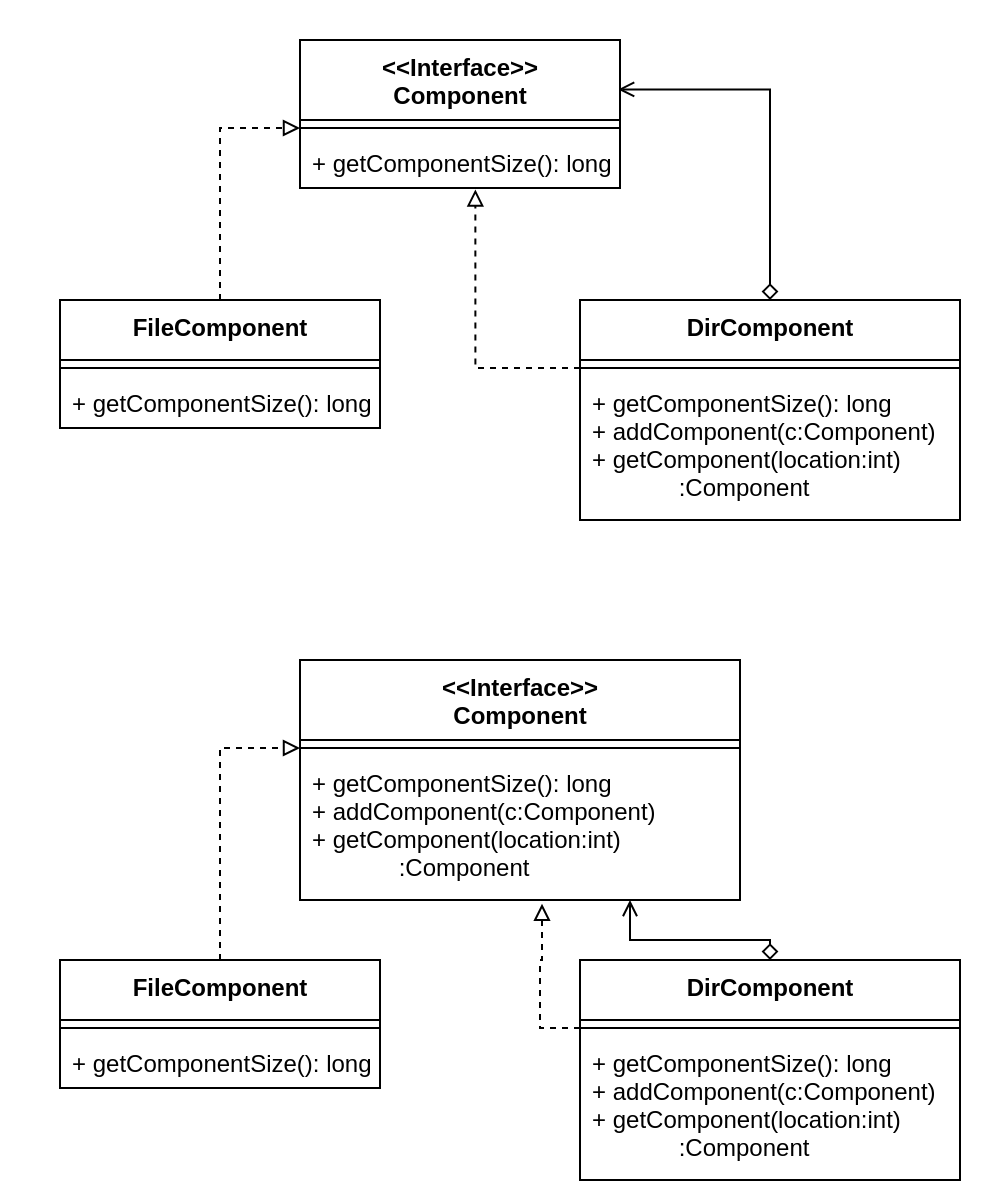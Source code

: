 <mxfile version="13.6.0" type="github">
  <diagram id="6sXWkbplTSW0TdqBarLm" name="Page-1">
    <mxGraphModel dx="856" dy="475" grid="1" gridSize="10" guides="1" tooltips="1" connect="1" arrows="1" fold="1" page="1" pageScale="1" pageWidth="827" pageHeight="1169" math="0" shadow="0">
      <root>
        <mxCell id="0" />
        <mxCell id="1" parent="0" />
        <mxCell id="5iN4Q8ihnHbR1NjWREBR-16" value="" style="rounded=0;whiteSpace=wrap;html=1;strokeColor=none;" vertex="1" parent="1">
          <mxGeometry x="140" y="70" width="500" height="282" as="geometry" />
        </mxCell>
        <mxCell id="5iN4Q8ihnHbR1NjWREBR-15" style="edgeStyle=orthogonalEdgeStyle;rounded=0;orthogonalLoop=1;jettySize=auto;html=1;dashed=1;startArrow=none;startFill=0;endArrow=block;endFill=0;" edge="1" parent="1" source="5iN4Q8ihnHbR1NjWREBR-10" target="5iN4Q8ihnHbR1NjWREBR-5">
          <mxGeometry relative="1" as="geometry" />
        </mxCell>
        <mxCell id="5iN4Q8ihnHbR1NjWREBR-13" style="edgeStyle=orthogonalEdgeStyle;rounded=0;orthogonalLoop=1;jettySize=auto;html=1;entryX=0.994;entryY=0.334;entryDx=0;entryDy=0;entryPerimeter=0;startArrow=diamond;startFill=0;endArrow=open;endFill=0;" edge="1" parent="1" source="5iN4Q8ihnHbR1NjWREBR-7" target="5iN4Q8ihnHbR1NjWREBR-3">
          <mxGeometry relative="1" as="geometry" />
        </mxCell>
        <mxCell id="5iN4Q8ihnHbR1NjWREBR-14" style="edgeStyle=orthogonalEdgeStyle;rounded=0;orthogonalLoop=1;jettySize=auto;html=1;entryX=0.548;entryY=1.027;entryDx=0;entryDy=0;entryPerimeter=0;startArrow=none;startFill=0;endArrow=block;endFill=0;dashed=1;" edge="1" parent="1" source="5iN4Q8ihnHbR1NjWREBR-8" target="5iN4Q8ihnHbR1NjWREBR-6">
          <mxGeometry relative="1" as="geometry" />
        </mxCell>
        <mxCell id="5iN4Q8ihnHbR1NjWREBR-3" value="&lt;&lt;Interface&gt;&gt;&#xa;Component&#xa;" style="swimlane;fontStyle=1;align=center;verticalAlign=top;childLayout=stackLayout;horizontal=1;startSize=40;horizontalStack=0;resizeParent=1;resizeParentMax=0;resizeLast=0;collapsible=1;marginBottom=0;" vertex="1" parent="1">
          <mxGeometry x="290" y="90" width="160" height="74" as="geometry" />
        </mxCell>
        <mxCell id="5iN4Q8ihnHbR1NjWREBR-5" value="" style="line;strokeWidth=1;fillColor=none;align=left;verticalAlign=middle;spacingTop=-1;spacingLeft=3;spacingRight=3;rotatable=0;labelPosition=right;points=[];portConstraint=eastwest;" vertex="1" parent="5iN4Q8ihnHbR1NjWREBR-3">
          <mxGeometry y="40" width="160" height="8" as="geometry" />
        </mxCell>
        <mxCell id="5iN4Q8ihnHbR1NjWREBR-6" value="+ getComponentSize(): long" style="text;strokeColor=none;fillColor=none;align=left;verticalAlign=top;spacingLeft=4;spacingRight=4;overflow=hidden;rotatable=0;points=[[0,0.5],[1,0.5]];portConstraint=eastwest;" vertex="1" parent="5iN4Q8ihnHbR1NjWREBR-3">
          <mxGeometry y="48" width="160" height="26" as="geometry" />
        </mxCell>
        <mxCell id="5iN4Q8ihnHbR1NjWREBR-10" value="FileComponent" style="swimlane;fontStyle=1;align=center;verticalAlign=top;childLayout=stackLayout;horizontal=1;startSize=30;horizontalStack=0;resizeParent=1;resizeParentMax=0;resizeLast=0;collapsible=1;marginBottom=0;" vertex="1" parent="1">
          <mxGeometry x="170" y="220" width="160" height="64" as="geometry" />
        </mxCell>
        <mxCell id="5iN4Q8ihnHbR1NjWREBR-11" value="" style="line;strokeWidth=1;fillColor=none;align=left;verticalAlign=middle;spacingTop=-1;spacingLeft=3;spacingRight=3;rotatable=0;labelPosition=right;points=[];portConstraint=eastwest;" vertex="1" parent="5iN4Q8ihnHbR1NjWREBR-10">
          <mxGeometry y="30" width="160" height="8" as="geometry" />
        </mxCell>
        <mxCell id="5iN4Q8ihnHbR1NjWREBR-12" value="+ getComponentSize(): long" style="text;strokeColor=none;fillColor=none;align=left;verticalAlign=top;spacingLeft=4;spacingRight=4;overflow=hidden;rotatable=0;points=[[0,0.5],[1,0.5]];portConstraint=eastwest;" vertex="1" parent="5iN4Q8ihnHbR1NjWREBR-10">
          <mxGeometry y="38" width="160" height="26" as="geometry" />
        </mxCell>
        <mxCell id="5iN4Q8ihnHbR1NjWREBR-7" value="DirComponent" style="swimlane;fontStyle=1;align=center;verticalAlign=top;childLayout=stackLayout;horizontal=1;startSize=30;horizontalStack=0;resizeParent=1;resizeParentMax=0;resizeLast=0;collapsible=1;marginBottom=0;" vertex="1" parent="1">
          <mxGeometry x="430" y="220" width="190" height="110" as="geometry" />
        </mxCell>
        <mxCell id="5iN4Q8ihnHbR1NjWREBR-8" value="" style="line;strokeWidth=1;fillColor=none;align=left;verticalAlign=middle;spacingTop=-1;spacingLeft=3;spacingRight=3;rotatable=0;labelPosition=right;points=[];portConstraint=eastwest;" vertex="1" parent="5iN4Q8ihnHbR1NjWREBR-7">
          <mxGeometry y="30" width="190" height="8" as="geometry" />
        </mxCell>
        <mxCell id="5iN4Q8ihnHbR1NjWREBR-9" value="+ getComponentSize(): long&#xa;+ addComponent(c:Component)&#xa;+ getComponent(location:int)&#xa;             :Component&#xa;&#xa;&#xa;" style="text;strokeColor=none;fillColor=none;align=left;verticalAlign=top;spacingLeft=4;spacingRight=4;overflow=hidden;rotatable=0;points=[[0,0.5],[1,0.5]];portConstraint=eastwest;" vertex="1" parent="5iN4Q8ihnHbR1NjWREBR-7">
          <mxGeometry y="38" width="190" height="72" as="geometry" />
        </mxCell>
        <mxCell id="5iN4Q8ihnHbR1NjWREBR-17" value="" style="rounded=0;whiteSpace=wrap;html=1;strokeColor=none;" vertex="1" parent="1">
          <mxGeometry x="140" y="380" width="500" height="282" as="geometry" />
        </mxCell>
        <mxCell id="5iN4Q8ihnHbR1NjWREBR-21" style="edgeStyle=orthogonalEdgeStyle;rounded=0;orthogonalLoop=1;jettySize=auto;html=1;dashed=1;startArrow=none;startFill=0;endArrow=block;endFill=0;" edge="1" source="5iN4Q8ihnHbR1NjWREBR-22" target="5iN4Q8ihnHbR1NjWREBR-19" parent="1">
          <mxGeometry relative="1" as="geometry" />
        </mxCell>
        <mxCell id="5iN4Q8ihnHbR1NjWREBR-25" style="edgeStyle=orthogonalEdgeStyle;rounded=0;orthogonalLoop=1;jettySize=auto;html=1;entryX=0.75;entryY=1;entryDx=0;entryDy=0;startArrow=diamond;startFill=0;endArrow=open;endFill=0;" edge="1" source="5iN4Q8ihnHbR1NjWREBR-26" target="5iN4Q8ihnHbR1NjWREBR-18" parent="1">
          <mxGeometry relative="1" as="geometry">
            <Array as="points">
              <mxPoint x="525" y="540" />
              <mxPoint x="455" y="540" />
            </Array>
          </mxGeometry>
        </mxCell>
        <mxCell id="5iN4Q8ihnHbR1NjWREBR-29" style="edgeStyle=orthogonalEdgeStyle;rounded=0;orthogonalLoop=1;jettySize=auto;html=1;entryX=0.548;entryY=1.027;entryDx=0;entryDy=0;entryPerimeter=0;startArrow=none;startFill=0;endArrow=block;endFill=0;dashed=1;" edge="1" source="5iN4Q8ihnHbR1NjWREBR-27" target="5iN4Q8ihnHbR1NjWREBR-20" parent="1">
          <mxGeometry relative="1" as="geometry">
            <Array as="points">
              <mxPoint x="410" y="584" />
              <mxPoint x="410" y="550" />
              <mxPoint x="411" y="550" />
              <mxPoint x="411" y="522" />
            </Array>
          </mxGeometry>
        </mxCell>
        <mxCell id="5iN4Q8ihnHbR1NjWREBR-18" value="&lt;&lt;Interface&gt;&gt;&#xa;Component&#xa;" style="swimlane;fontStyle=1;align=center;verticalAlign=top;childLayout=stackLayout;horizontal=1;startSize=40;horizontalStack=0;resizeParent=1;resizeParentMax=0;resizeLast=0;collapsible=1;marginBottom=0;" vertex="1" parent="1">
          <mxGeometry x="290" y="400" width="220" height="120" as="geometry" />
        </mxCell>
        <mxCell id="5iN4Q8ihnHbR1NjWREBR-19" value="" style="line;strokeWidth=1;fillColor=none;align=left;verticalAlign=middle;spacingTop=-1;spacingLeft=3;spacingRight=3;rotatable=0;labelPosition=right;points=[];portConstraint=eastwest;" vertex="1" parent="5iN4Q8ihnHbR1NjWREBR-18">
          <mxGeometry y="40" width="220" height="8" as="geometry" />
        </mxCell>
        <mxCell id="5iN4Q8ihnHbR1NjWREBR-20" value="+ getComponentSize(): long&#xa;+ addComponent(c:Component)&#xa;+ getComponent(location:int)&#xa;             :Component&#xa;&#xa;&#xa;&#xa;&#xa;" style="text;strokeColor=none;fillColor=none;align=left;verticalAlign=top;spacingLeft=4;spacingRight=4;overflow=hidden;rotatable=0;points=[[0,0.5],[1,0.5]];portConstraint=eastwest;" vertex="1" parent="5iN4Q8ihnHbR1NjWREBR-18">
          <mxGeometry y="48" width="220" height="72" as="geometry" />
        </mxCell>
        <mxCell id="5iN4Q8ihnHbR1NjWREBR-22" value="FileComponent" style="swimlane;fontStyle=1;align=center;verticalAlign=top;childLayout=stackLayout;horizontal=1;startSize=30;horizontalStack=0;resizeParent=1;resizeParentMax=0;resizeLast=0;collapsible=1;marginBottom=0;" vertex="1" parent="1">
          <mxGeometry x="170" y="550" width="160" height="64" as="geometry" />
        </mxCell>
        <mxCell id="5iN4Q8ihnHbR1NjWREBR-23" value="" style="line;strokeWidth=1;fillColor=none;align=left;verticalAlign=middle;spacingTop=-1;spacingLeft=3;spacingRight=3;rotatable=0;labelPosition=right;points=[];portConstraint=eastwest;" vertex="1" parent="5iN4Q8ihnHbR1NjWREBR-22">
          <mxGeometry y="30" width="160" height="8" as="geometry" />
        </mxCell>
        <mxCell id="5iN4Q8ihnHbR1NjWREBR-24" value="+ getComponentSize(): long" style="text;strokeColor=none;fillColor=none;align=left;verticalAlign=top;spacingLeft=4;spacingRight=4;overflow=hidden;rotatable=0;points=[[0,0.5],[1,0.5]];portConstraint=eastwest;" vertex="1" parent="5iN4Q8ihnHbR1NjWREBR-22">
          <mxGeometry y="38" width="160" height="26" as="geometry" />
        </mxCell>
        <mxCell id="5iN4Q8ihnHbR1NjWREBR-26" value="DirComponent" style="swimlane;fontStyle=1;align=center;verticalAlign=top;childLayout=stackLayout;horizontal=1;startSize=30;horizontalStack=0;resizeParent=1;resizeParentMax=0;resizeLast=0;collapsible=1;marginBottom=0;" vertex="1" parent="1">
          <mxGeometry x="430" y="550" width="190" height="110" as="geometry" />
        </mxCell>
        <mxCell id="5iN4Q8ihnHbR1NjWREBR-27" value="" style="line;strokeWidth=1;fillColor=none;align=left;verticalAlign=middle;spacingTop=-1;spacingLeft=3;spacingRight=3;rotatable=0;labelPosition=right;points=[];portConstraint=eastwest;" vertex="1" parent="5iN4Q8ihnHbR1NjWREBR-26">
          <mxGeometry y="30" width="190" height="8" as="geometry" />
        </mxCell>
        <mxCell id="5iN4Q8ihnHbR1NjWREBR-28" value="+ getComponentSize(): long&#xa;+ addComponent(c:Component)&#xa;+ getComponent(location:int)&#xa;             :Component&#xa;&#xa;&#xa;" style="text;strokeColor=none;fillColor=none;align=left;verticalAlign=top;spacingLeft=4;spacingRight=4;overflow=hidden;rotatable=0;points=[[0,0.5],[1,0.5]];portConstraint=eastwest;" vertex="1" parent="5iN4Q8ihnHbR1NjWREBR-26">
          <mxGeometry y="38" width="190" height="72" as="geometry" />
        </mxCell>
      </root>
    </mxGraphModel>
  </diagram>
</mxfile>

